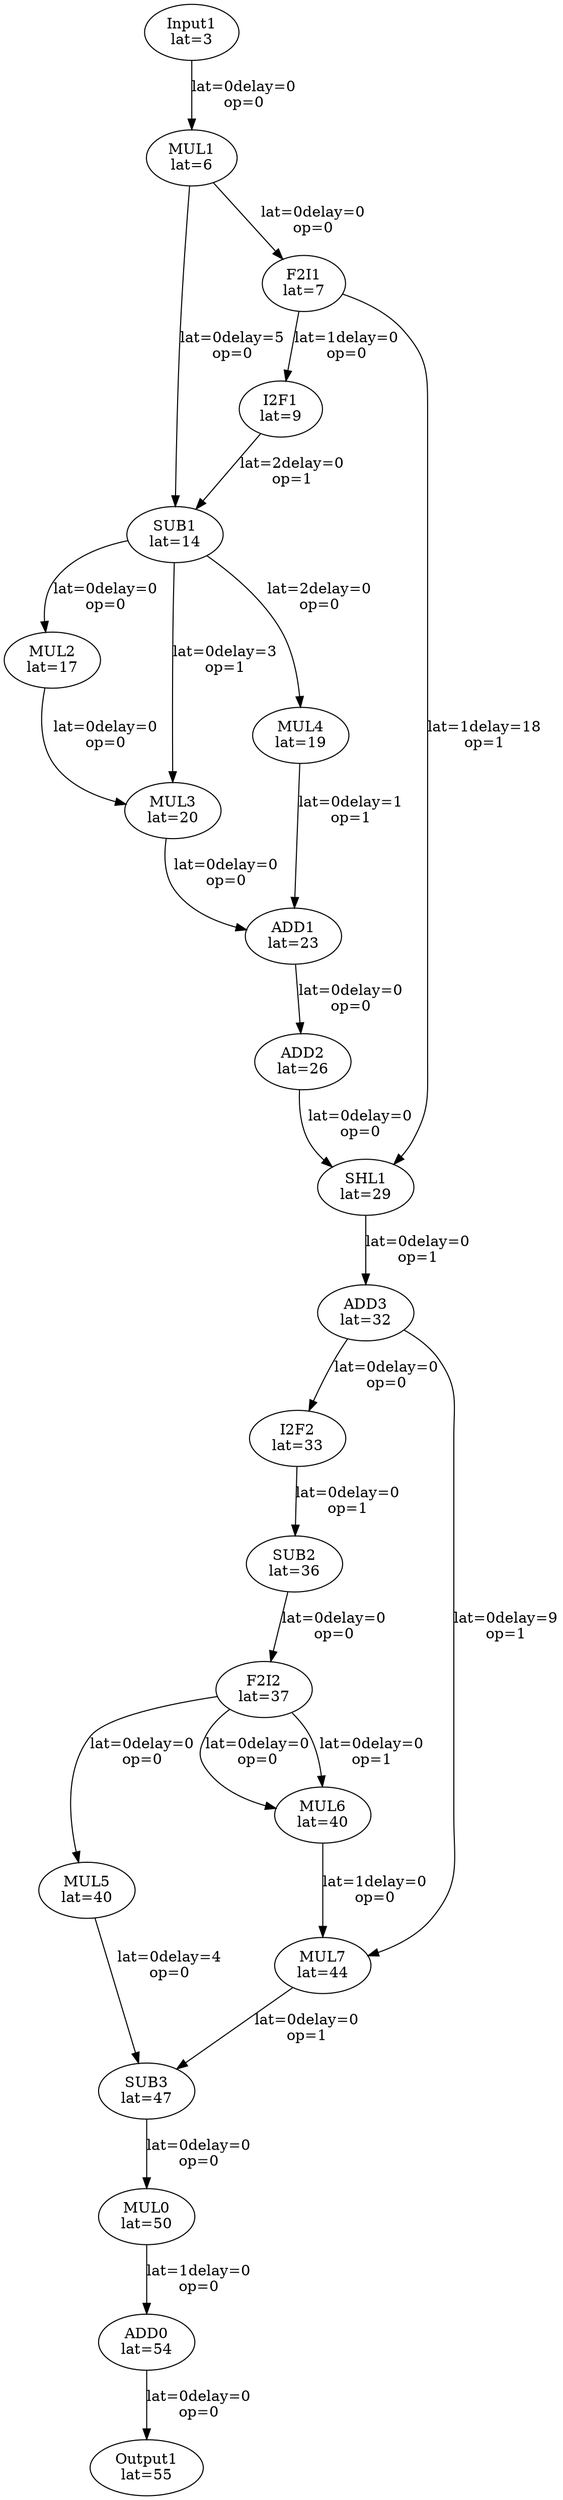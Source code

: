 Digraph G {
"Input1"[label = "\N\nlat=3"];
"Output1"[label = "\N\nlat=55"];
"ADD0"->"Output1"[label = "lat=0\delay=0\nop=0"];
"MUL0"[label = "\N\nlat=50"];
"SUB3"->"MUL0"[label = "lat=0\delay=0\nop=0"];
"MUL1"[label = "\N\nlat=6"];
"Input1"->"MUL1"[label = "lat=0\delay=0\nop=0"];
"MUL2"[label = "\N\nlat=17"];
"SUB1"->"MUL2"[label = "lat=0\delay=0\nop=0"];
"MUL3"[label = "\N\nlat=20"];
"MUL2"->"MUL3"[label = "lat=0\delay=0\nop=0"];
"SUB1"->"MUL3"[label = "lat=0\delay=3\nop=1"];
"MUL4"[label = "\N\nlat=19"];
"SUB1"->"MUL4"[label = "lat=2\delay=0\nop=0"];
"F2I1"[label = "\N\nlat=7"];
"MUL1"->"F2I1"[label = "lat=0\delay=0\nop=0"];
"I2F1"[label = "\N\nlat=9"];
"F2I1"->"I2F1"[label = "lat=1\delay=0\nop=0"];
"SUB1"[label = "\N\nlat=14"];
"MUL1"->"SUB1"[label = "lat=0\delay=5\nop=0"];
"I2F1"->"SUB1"[label = "lat=2\delay=0\nop=1"];
"ADD0"[label = "\N\nlat=54"];
"MUL0"->"ADD0"[label = "lat=1\delay=0\nop=0"];
"ADD1"[label = "\N\nlat=23"];
"MUL3"->"ADD1"[label = "lat=0\delay=0\nop=0"];
"MUL4"->"ADD1"[label = "lat=0\delay=1\nop=1"];
"ADD2"[label = "\N\nlat=26"];
"ADD1"->"ADD2"[label = "lat=0\delay=0\nop=0"];
"ADD3"[label = "\N\nlat=32"];
"SHL1"->"ADD3"[label = "lat=0\delay=0\nop=1"];
"SHL1"[label = "\N\nlat=29"];
"ADD2"->"SHL1"[label = "lat=0\delay=0\nop=0"];
"F2I1"->"SHL1"[label = "lat=1\delay=18\nop=1"];
"I2F2"[label = "\N\nlat=33"];
"ADD3"->"I2F2"[label = "lat=0\delay=0\nop=0"];
"F2I2"[label = "\N\nlat=37"];
"SUB2"->"F2I2"[label = "lat=0\delay=0\nop=0"];
"MUL5"[label = "\N\nlat=40"];
"F2I2"->"MUL5"[label = "lat=0\delay=0\nop=0"];
"MUL6"[label = "\N\nlat=40"];
"F2I2"->"MUL6"[label = "lat=0\delay=0\nop=0"];
"F2I2"->"MUL6"[label = "lat=0\delay=0\nop=1"];
"MUL7"[label = "\N\nlat=44"];
"MUL6"->"MUL7"[label = "lat=1\delay=0\nop=0"];
"ADD3"->"MUL7"[label = "lat=0\delay=9\nop=1"];
"SUB2"[label = "\N\nlat=36"];
"I2F2"->"SUB2"[label = "lat=0\delay=0\nop=1"];
"SUB3"[label = "\N\nlat=47"];
"MUL5"->"SUB3"[label = "lat=0\delay=4\nop=0"];
"MUL7"->"SUB3"[label = "lat=0\delay=0\nop=1"];
}
